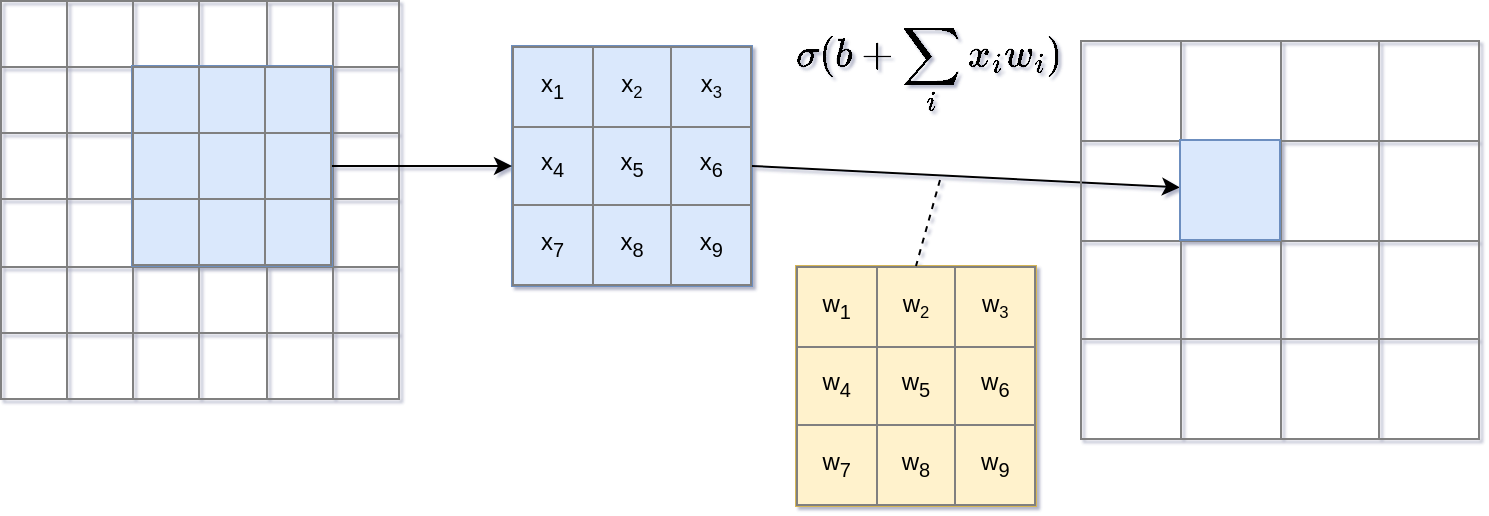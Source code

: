 <mxfile version="10.7.5" type="device"><diagram id="b1LU2jurqS2ethuUPDEa" name="Page-1"><mxGraphModel dx="844" dy="543" grid="1" gridSize="10" guides="1" tooltips="1" connect="1" arrows="1" fold="1" page="1" pageScale="1" pageWidth="850" pageHeight="1100" math="1" shadow="1"><root><mxCell id="0"/><mxCell id="1" parent="0"/><mxCell id="goomg8HFGV3HcmIuepbu-1" value="&lt;table border=&quot;1&quot; width=&quot;100%&quot; style=&quot;width: 100% ; height: 100% ; border-collapse: collapse&quot;&gt;&lt;tbody&gt;&lt;tr&gt;&lt;td&gt;&lt;br&gt;&lt;/td&gt;&lt;td align=&quot;center&quot;&gt;&lt;/td&gt;&lt;td align=&quot;center&quot;&gt;&lt;/td&gt;&lt;td&gt;&lt;br&gt;&lt;/td&gt;&lt;td&gt;&lt;br&gt;&lt;/td&gt;&lt;td&gt;&lt;br&gt;&lt;/td&gt;&lt;/tr&gt;&lt;tr&gt;&lt;td&gt;&lt;br&gt;&lt;/td&gt;&lt;td align=&quot;center&quot;&gt;&lt;/td&gt;&lt;td align=&quot;center&quot;&gt;&lt;br&gt;&lt;/td&gt;&lt;td&gt;&lt;br&gt;&lt;/td&gt;&lt;td&gt;&lt;br&gt;&lt;/td&gt;&lt;td&gt;&lt;br&gt;&lt;/td&gt;&lt;/tr&gt;&lt;tr&gt;&lt;td&gt;&lt;br&gt;&lt;/td&gt;&lt;td&gt;&lt;br&gt;&lt;/td&gt;&lt;td&gt;&lt;br&gt;&lt;/td&gt;&lt;td&gt;&lt;br&gt;&lt;/td&gt;&lt;td&gt;&lt;br&gt;&lt;/td&gt;&lt;td&gt;&lt;br&gt;&lt;/td&gt;&lt;/tr&gt;&lt;tr&gt;&lt;td&gt;&lt;br&gt;&lt;/td&gt;&lt;td&gt;&lt;br&gt;&lt;/td&gt;&lt;td&gt;&lt;br&gt;&lt;/td&gt;&lt;td&gt;&lt;br&gt;&lt;/td&gt;&lt;td&gt;&lt;br&gt;&lt;/td&gt;&lt;td&gt;&lt;br&gt;&lt;/td&gt;&lt;/tr&gt;&lt;tr&gt;&lt;td&gt;&lt;br&gt;&lt;/td&gt;&lt;td&gt;&lt;br&gt;&lt;/td&gt;&lt;td&gt;&lt;br&gt;&lt;/td&gt;&lt;td&gt;&lt;br&gt;&lt;/td&gt;&lt;td&gt;&lt;br&gt;&lt;/td&gt;&lt;td&gt;&lt;br&gt;&lt;/td&gt;&lt;/tr&gt;&lt;tr&gt;&lt;td&gt;&lt;br&gt;&lt;/td&gt;&lt;td align=&quot;center&quot;&gt;&lt;/td&gt;&lt;td align=&quot;center&quot;&gt;&lt;/td&gt;&lt;td&gt;&lt;br&gt;&lt;/td&gt;&lt;td&gt;&lt;br&gt;&lt;/td&gt;&lt;td&gt;&lt;br&gt;&lt;/td&gt;&lt;/tr&gt;&lt;/tbody&gt;&lt;/table&gt;" style="text;html=1;strokeColor=none;fillColor=none;overflow=fill;verticalAlign=bottom;" vertex="1" parent="1"><mxGeometry x="80" y="120" width="200" height="200" as="geometry"/></mxCell><mxCell id="goomg8HFGV3HcmIuepbu-6" value="&lt;table border=&quot;1&quot; width=&quot;100%&quot; style=&quot;width: 100% ; height: 100% ; border-collapse: collapse&quot;&gt;&lt;tbody&gt;&lt;tr&gt;&lt;td align=&quot;center&quot;&gt;x&lt;sub&gt;1&lt;/sub&gt;&lt;/td&gt;&lt;td align=&quot;center&quot;&gt;x&lt;span style=&quot;font-size: 10px&quot;&gt;&lt;sub&gt;2&lt;/sub&gt;&lt;/span&gt;&lt;/td&gt;&lt;td align=&quot;center&quot;&gt;x&lt;span style=&quot;font-size: 10px&quot;&gt;&lt;sub&gt;3&lt;/sub&gt;&lt;/span&gt;&lt;/td&gt;&lt;/tr&gt;&lt;tr&gt;&lt;td align=&quot;center&quot;&gt;x&lt;sub&gt;4&lt;/sub&gt;&lt;/td&gt;&lt;td align=&quot;center&quot;&gt;x&lt;sub&gt;5&lt;/sub&gt;&lt;/td&gt;&lt;td align=&quot;center&quot;&gt;x&lt;sub&gt;6&lt;/sub&gt;&lt;/td&gt;&lt;/tr&gt;&lt;tr&gt;&lt;td align=&quot;center&quot;&gt;x&lt;sub&gt;7&lt;/sub&gt;&lt;/td&gt;&lt;td align=&quot;center&quot;&gt;x&lt;sub&gt;8&lt;/sub&gt;&lt;/td&gt;&lt;td align=&quot;center&quot;&gt;x&lt;sub&gt;9&lt;/sub&gt;&lt;/td&gt;&lt;/tr&gt;&lt;/tbody&gt;&lt;/table&gt;" style="text;html=1;strokeColor=#6c8ebf;fillColor=#dae8fc;overflow=fill;" vertex="1" parent="1"><mxGeometry x="336" y="143" width="120" height="120" as="geometry"/></mxCell><mxCell id="goomg8HFGV3HcmIuepbu-9" value="&lt;table border=&quot;1&quot; width=&quot;100%&quot; style=&quot;width: 100% ; height: 100% ; border-collapse: collapse&quot;&gt;&lt;tbody&gt;&lt;tr&gt;&lt;td align=&quot;center&quot;&gt;&amp;nbsp;&lt;/td&gt;&lt;td align=&quot;center&quot;&gt;&amp;nbsp;&lt;/td&gt;&lt;td align=&quot;center&quot;&gt;&amp;nbsp;&lt;/td&gt;&lt;/tr&gt;&lt;tr&gt;&lt;td align=&quot;center&quot;&gt;&lt;/td&gt;&lt;td align=&quot;center&quot;&gt;&lt;br&gt;&lt;/td&gt;&lt;td align=&quot;center&quot;&gt;&lt;/td&gt;&lt;/tr&gt;&lt;tr&gt;&lt;td align=&quot;center&quot;&gt;&lt;/td&gt;&lt;td align=&quot;center&quot;&gt;&lt;/td&gt;&lt;td align=&quot;center&quot;&gt;&lt;br&gt;&lt;/td&gt;&lt;/tr&gt;&lt;/tbody&gt;&lt;/table&gt;" style="text;html=1;strokeColor=#6c8ebf;fillColor=#dae8fc;overflow=fill;" vertex="1" parent="1"><mxGeometry x="146" y="153" width="100" height="100" as="geometry"/></mxCell><mxCell id="goomg8HFGV3HcmIuepbu-13" value="" style="endArrow=classic;html=1;entryX=0;entryY=0.5;entryDx=0;entryDy=0;exitX=1;exitY=0.5;exitDx=0;exitDy=0;" edge="1" parent="1" source="goomg8HFGV3HcmIuepbu-9" target="goomg8HFGV3HcmIuepbu-6"><mxGeometry width="50" height="50" relative="1" as="geometry"><mxPoint x="80" y="390" as="sourcePoint"/><mxPoint x="130" y="340" as="targetPoint"/></mxGeometry></mxCell><mxCell id="goomg8HFGV3HcmIuepbu-14" value="" style="endArrow=classic;html=1;exitX=1;exitY=0.5;exitDx=0;exitDy=0;" edge="1" parent="1" source="goomg8HFGV3HcmIuepbu-6" target="goomg8HFGV3HcmIuepbu-16"><mxGeometry width="50" height="50" relative="1" as="geometry"><mxPoint x="80" y="390" as="sourcePoint"/><mxPoint x="550" y="230" as="targetPoint"/></mxGeometry></mxCell><mxCell id="goomg8HFGV3HcmIuepbu-15" value="&lt;table border=&quot;1&quot; width=&quot;100%&quot; style=&quot;width: 100% ; height: 100% ; border-collapse: collapse&quot;&gt;&lt;tbody&gt;&lt;tr&gt;&lt;td&gt;&lt;br&gt;&lt;/td&gt;&lt;td align=&quot;center&quot;&gt;&lt;/td&gt;&lt;td align=&quot;center&quot;&gt;&lt;/td&gt;&lt;td&gt;&lt;br&gt;&lt;/td&gt;&lt;/tr&gt;&lt;tr&gt;&lt;td&gt;&lt;br&gt;&lt;/td&gt;&lt;td align=&quot;center&quot;&gt;&lt;/td&gt;&lt;td align=&quot;center&quot;&gt;&lt;br&gt;&lt;/td&gt;&lt;td&gt;&lt;br&gt;&lt;/td&gt;&lt;/tr&gt;&lt;tr&gt;&lt;td&gt;&lt;br&gt;&lt;/td&gt;&lt;td&gt;&lt;br&gt;&lt;/td&gt;&lt;td&gt;&lt;br&gt;&lt;/td&gt;&lt;td&gt;&lt;br&gt;&lt;/td&gt;&lt;/tr&gt;&lt;tr&gt;&lt;td&gt;&lt;br&gt;&lt;/td&gt;&lt;td&gt;&lt;br&gt;&lt;/td&gt;&lt;td&gt;&lt;br&gt;&lt;/td&gt;&lt;td&gt;&lt;br&gt;&lt;/td&gt;&lt;/tr&gt;&lt;/tbody&gt;&lt;/table&gt;" style="text;html=1;strokeColor=none;fillColor=none;overflow=fill;verticalAlign=bottom;" vertex="1" parent="1"><mxGeometry x="620" y="140" width="200" height="200" as="geometry"/></mxCell><mxCell id="goomg8HFGV3HcmIuepbu-16" value="" style="whiteSpace=wrap;html=1;aspect=fixed;fillColor=#dae8fc;strokeColor=#6c8ebf;" vertex="1" parent="1"><mxGeometry x="670" y="190" width="50" height="50" as="geometry"/></mxCell><mxCell id="goomg8HFGV3HcmIuepbu-17" value="$$\sigma(b+\sum_ix_iw_i)$$" style="text;html=1;strokeColor=none;fillColor=none;align=center;verticalAlign=middle;whiteSpace=wrap;rounded=0;fontSize=17;" vertex="1" parent="1"><mxGeometry x="470" y="120" width="150" height="70" as="geometry"/></mxCell><mxCell id="goomg8HFGV3HcmIuepbu-19" value="&lt;table border=&quot;1&quot; width=&quot;100%&quot; style=&quot;width: 100% ; height: 100% ; border-collapse: collapse&quot;&gt;&lt;tbody&gt;&lt;tr&gt;&lt;td align=&quot;center&quot;&gt;w&lt;sub&gt;1&lt;/sub&gt;&lt;/td&gt;&lt;td align=&quot;center&quot;&gt;w&lt;span style=&quot;font-size: 10px&quot;&gt;&lt;sub&gt;2&lt;/sub&gt;&lt;/span&gt;&lt;/td&gt;&lt;td align=&quot;center&quot;&gt;w&lt;span style=&quot;font-size: 10px&quot;&gt;&lt;sub&gt;3&lt;/sub&gt;&lt;/span&gt;&lt;/td&gt;&lt;/tr&gt;&lt;tr&gt;&lt;td align=&quot;center&quot;&gt;w&lt;sub&gt;4&lt;/sub&gt;&lt;/td&gt;&lt;td align=&quot;center&quot;&gt;w&lt;sub&gt;5&lt;/sub&gt;&lt;/td&gt;&lt;td align=&quot;center&quot;&gt;w&lt;sub&gt;6&lt;/sub&gt;&lt;/td&gt;&lt;/tr&gt;&lt;tr&gt;&lt;td align=&quot;center&quot;&gt;w&lt;sub&gt;7&lt;/sub&gt;&lt;/td&gt;&lt;td align=&quot;center&quot;&gt;w&lt;sub&gt;8&lt;/sub&gt;&lt;/td&gt;&lt;td align=&quot;center&quot;&gt;w&lt;sub&gt;9&lt;/sub&gt;&lt;/td&gt;&lt;/tr&gt;&lt;/tbody&gt;&lt;/table&gt;" style="text;html=1;strokeColor=#d6b656;fillColor=#fff2cc;overflow=fill;" vertex="1" parent="1"><mxGeometry x="478" y="253" width="120" height="120" as="geometry"/></mxCell><mxCell id="goomg8HFGV3HcmIuepbu-20" value="" style="endArrow=none;dashed=1;html=1;fontSize=17;entryX=0.5;entryY=0;entryDx=0;entryDy=0;" edge="1" parent="1" target="goomg8HFGV3HcmIuepbu-19"><mxGeometry width="50" height="50" relative="1" as="geometry"><mxPoint x="550" y="210" as="sourcePoint"/><mxPoint x="130" y="390" as="targetPoint"/></mxGeometry></mxCell></root></mxGraphModel></diagram></mxfile>